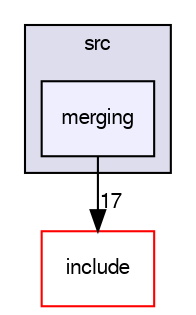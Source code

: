 digraph "merging" {
  compound=true
  node [ fontsize="10", fontname="FreeSans"];
  edge [ labelfontsize="10", labelfontname="FreeSans"];
  subgraph clusterdir_ed8f9132a67b3f4d476f6b0f4bebe293 {
    graph [ bgcolor="#ddddee", pencolor="black", label="src" fontname="FreeSans", fontsize="10", URL="dir_ed8f9132a67b3f4d476f6b0f4bebe293.html"]
  dir_df8b300380225d85cc2c44fc945e47a8 [shape=box, label="merging", style="filled", fillcolor="#eeeeff", pencolor="black", URL="dir_df8b300380225d85cc2c44fc945e47a8.html"];
  }
  dir_3d0068c619b4bb322a1232aadd28471f [shape=box label="include" fillcolor="white" style="filled" color="red" URL="dir_3d0068c619b4bb322a1232aadd28471f.html"];
  dir_df8b300380225d85cc2c44fc945e47a8->dir_3d0068c619b4bb322a1232aadd28471f [headlabel="17", labeldistance=1.5 headhref="dir_000005_000006.html"];
}
